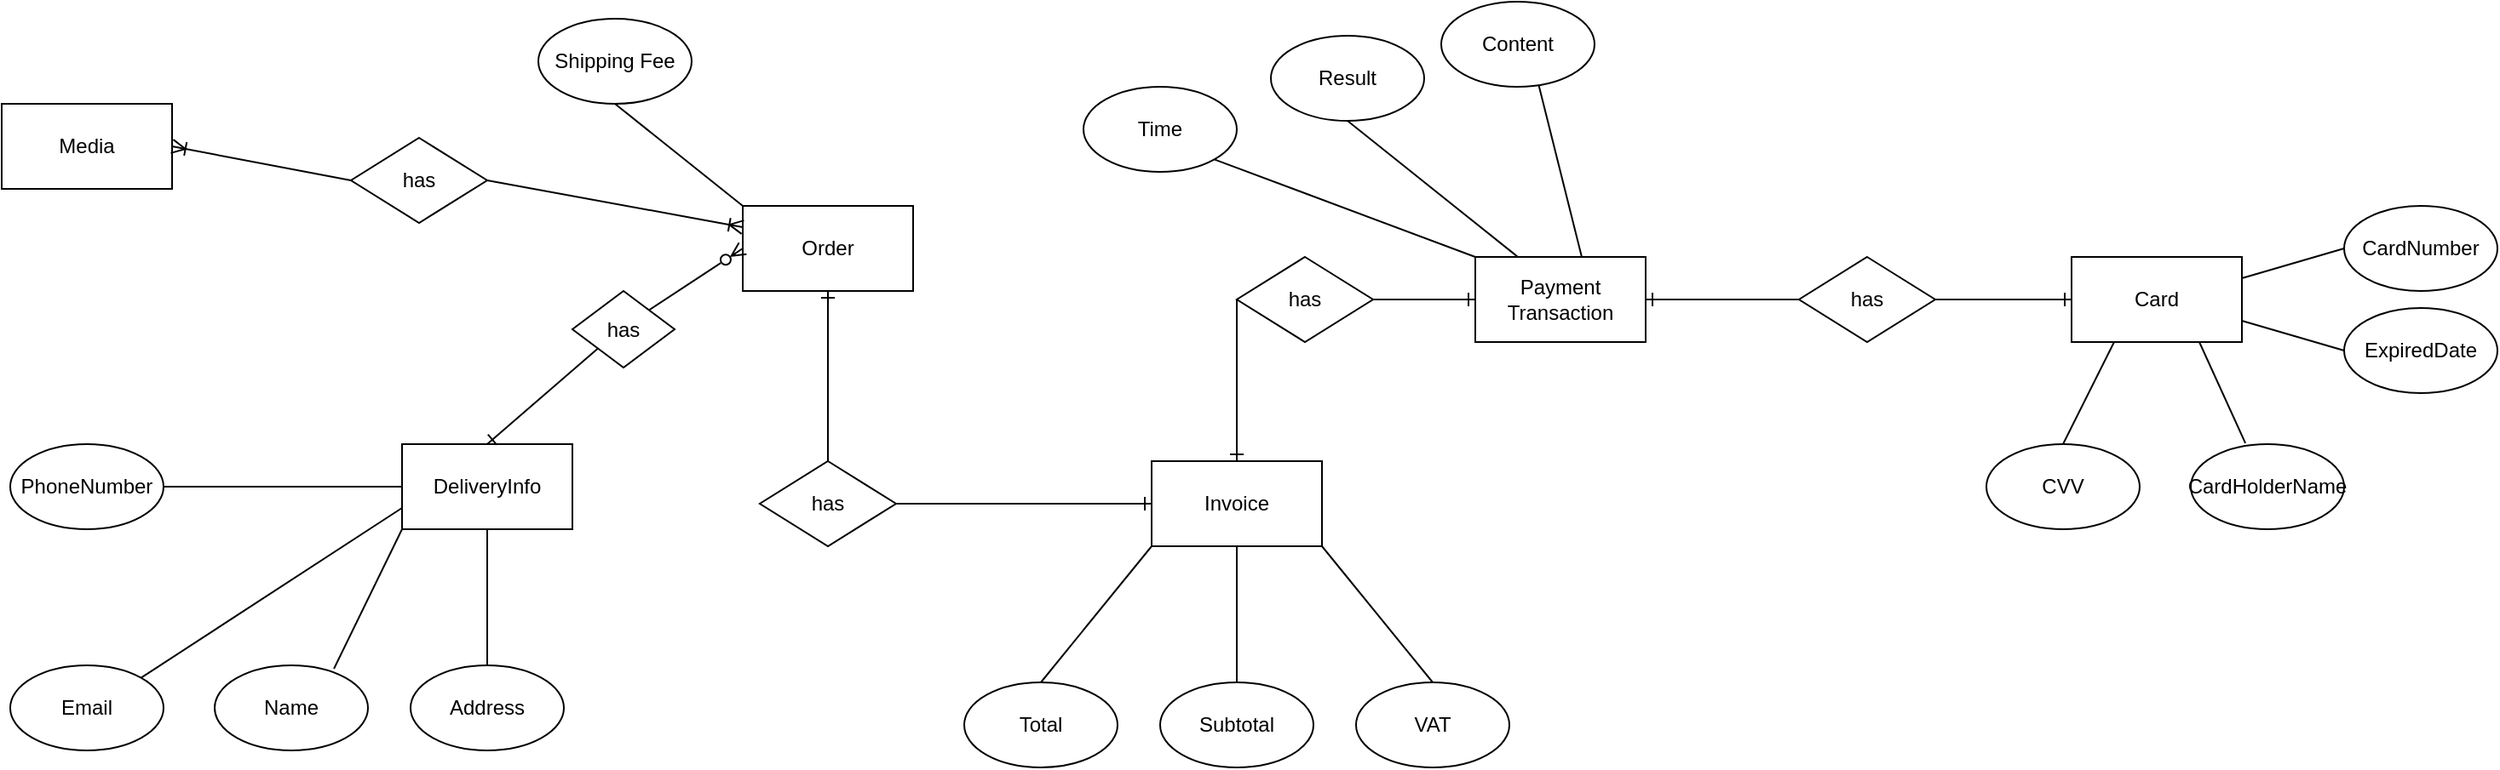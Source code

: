 <mxfile version="22.0.8" type="device">
  <diagram name="Page-1" id="XsmlOY6kR-lBpd7HdYtv">
    <mxGraphModel dx="1845" dy="612" grid="1" gridSize="10" guides="1" tooltips="1" connect="1" arrows="1" fold="1" page="1" pageScale="1" pageWidth="850" pageHeight="1100" math="0" shadow="0">
      <root>
        <mxCell id="0" />
        <mxCell id="1" parent="0" />
        <mxCell id="Cdf9Aqhl6wcaHEXVbA-i-1" value="Media" style="rounded=0;whiteSpace=wrap;html=1;" parent="1" vertex="1">
          <mxGeometry x="-200" y="160" width="100" height="50" as="geometry" />
        </mxCell>
        <mxCell id="Mia3lXKXS7-BlFBXMKsJ-3" style="rounded=0;orthogonalLoop=1;jettySize=auto;html=1;exitX=0;exitY=0;exitDx=0;exitDy=0;entryX=0.5;entryY=1;entryDx=0;entryDy=0;endArrow=none;endFill=0;" parent="1" source="Cdf9Aqhl6wcaHEXVbA-i-3" target="Mia3lXKXS7-BlFBXMKsJ-2" edge="1">
          <mxGeometry relative="1" as="geometry" />
        </mxCell>
        <mxCell id="Cdf9Aqhl6wcaHEXVbA-i-3" value="Order" style="rounded=0;whiteSpace=wrap;html=1;" parent="1" vertex="1">
          <mxGeometry x="235" y="220" width="100" height="50" as="geometry" />
        </mxCell>
        <mxCell id="Cdf9Aqhl6wcaHEXVbA-i-6" style="rounded=0;orthogonalLoop=1;jettySize=auto;html=1;exitX=0;exitY=0.5;exitDx=0;exitDy=0;entryX=1;entryY=0.5;entryDx=0;entryDy=0;endArrow=ERoneToMany;endFill=0;" parent="1" source="Cdf9Aqhl6wcaHEXVbA-i-5" target="Cdf9Aqhl6wcaHEXVbA-i-1" edge="1">
          <mxGeometry relative="1" as="geometry" />
        </mxCell>
        <mxCell id="Cdf9Aqhl6wcaHEXVbA-i-7" style="rounded=0;orthogonalLoop=1;jettySize=auto;html=1;exitX=1;exitY=0.5;exitDx=0;exitDy=0;entryX=0;entryY=0.25;entryDx=0;entryDy=0;endArrow=ERoneToMany;endFill=0;" parent="1" source="Cdf9Aqhl6wcaHEXVbA-i-5" target="Cdf9Aqhl6wcaHEXVbA-i-3" edge="1">
          <mxGeometry relative="1" as="geometry" />
        </mxCell>
        <mxCell id="Cdf9Aqhl6wcaHEXVbA-i-5" value="has" style="rhombus;whiteSpace=wrap;html=1;" parent="1" vertex="1">
          <mxGeometry x="5" y="180" width="80" height="50" as="geometry" />
        </mxCell>
        <mxCell id="Cdf9Aqhl6wcaHEXVbA-i-14" style="rounded=0;orthogonalLoop=1;jettySize=auto;html=1;exitX=0;exitY=0.75;exitDx=0;exitDy=0;entryX=1;entryY=0;entryDx=0;entryDy=0;endArrow=none;endFill=0;" parent="1" source="Cdf9Aqhl6wcaHEXVbA-i-9" target="Cdf9Aqhl6wcaHEXVbA-i-13" edge="1">
          <mxGeometry relative="1" as="geometry" />
        </mxCell>
        <mxCell id="Cdf9Aqhl6wcaHEXVbA-i-9" value="DeliveryInfo" style="rounded=0;whiteSpace=wrap;html=1;" parent="1" vertex="1">
          <mxGeometry x="35" y="360" width="100" height="50" as="geometry" />
        </mxCell>
        <mxCell id="Cdf9Aqhl6wcaHEXVbA-i-11" style="rounded=0;orthogonalLoop=1;jettySize=auto;html=1;exitX=0;exitY=1;exitDx=0;exitDy=0;entryX=0.5;entryY=0;entryDx=0;entryDy=0;endArrow=ERone;endFill=0;" parent="1" source="Cdf9Aqhl6wcaHEXVbA-i-10" target="Cdf9Aqhl6wcaHEXVbA-i-9" edge="1">
          <mxGeometry relative="1" as="geometry" />
        </mxCell>
        <mxCell id="Cdf9Aqhl6wcaHEXVbA-i-12" style="rounded=0;orthogonalLoop=1;jettySize=auto;html=1;exitX=1;exitY=0;exitDx=0;exitDy=0;entryX=0;entryY=0.5;entryDx=0;entryDy=0;endArrow=ERzeroToMany;endFill=0;" parent="1" source="Cdf9Aqhl6wcaHEXVbA-i-10" target="Cdf9Aqhl6wcaHEXVbA-i-3" edge="1">
          <mxGeometry relative="1" as="geometry" />
        </mxCell>
        <mxCell id="Cdf9Aqhl6wcaHEXVbA-i-10" value="has" style="rhombus;whiteSpace=wrap;html=1;" parent="1" vertex="1">
          <mxGeometry x="135" y="270" width="60" height="45" as="geometry" />
        </mxCell>
        <mxCell id="Cdf9Aqhl6wcaHEXVbA-i-13" value="Email" style="ellipse;whiteSpace=wrap;html=1;" parent="1" vertex="1">
          <mxGeometry x="-195" y="490" width="90" height="50" as="geometry" />
        </mxCell>
        <mxCell id="Cdf9Aqhl6wcaHEXVbA-i-16" style="rounded=0;orthogonalLoop=1;jettySize=auto;html=1;exitX=1;exitY=0.5;exitDx=0;exitDy=0;endArrow=none;endFill=0;entryX=0;entryY=0.5;entryDx=0;entryDy=0;" parent="1" source="Cdf9Aqhl6wcaHEXVbA-i-15" target="Cdf9Aqhl6wcaHEXVbA-i-9" edge="1">
          <mxGeometry relative="1" as="geometry">
            <mxPoint x="35" y="375" as="targetPoint" />
          </mxGeometry>
        </mxCell>
        <mxCell id="Cdf9Aqhl6wcaHEXVbA-i-15" value="PhoneNumber" style="ellipse;whiteSpace=wrap;html=1;" parent="1" vertex="1">
          <mxGeometry x="-195" y="360" width="90" height="50" as="geometry" />
        </mxCell>
        <mxCell id="Cdf9Aqhl6wcaHEXVbA-i-17" value="Name" style="ellipse;whiteSpace=wrap;html=1;" parent="1" vertex="1">
          <mxGeometry x="-75" y="490" width="90" height="50" as="geometry" />
        </mxCell>
        <mxCell id="Cdf9Aqhl6wcaHEXVbA-i-18" style="rounded=0;orthogonalLoop=1;jettySize=auto;html=1;exitX=0;exitY=1;exitDx=0;exitDy=0;entryX=0.778;entryY=0.04;entryDx=0;entryDy=0;entryPerimeter=0;endArrow=none;endFill=0;" parent="1" source="Cdf9Aqhl6wcaHEXVbA-i-9" target="Cdf9Aqhl6wcaHEXVbA-i-17" edge="1">
          <mxGeometry relative="1" as="geometry" />
        </mxCell>
        <mxCell id="Cdf9Aqhl6wcaHEXVbA-i-20" value="Address" style="ellipse;whiteSpace=wrap;html=1;" parent="1" vertex="1">
          <mxGeometry x="40" y="490" width="90" height="50" as="geometry" />
        </mxCell>
        <mxCell id="Cdf9Aqhl6wcaHEXVbA-i-21" style="rounded=0;orthogonalLoop=1;jettySize=auto;html=1;exitX=0.5;exitY=0;exitDx=0;exitDy=0;entryX=0.5;entryY=1;entryDx=0;entryDy=0;endArrow=none;endFill=0;" parent="1" source="Cdf9Aqhl6wcaHEXVbA-i-20" target="Cdf9Aqhl6wcaHEXVbA-i-9" edge="1">
          <mxGeometry relative="1" as="geometry" />
        </mxCell>
        <mxCell id="Mia3lXKXS7-BlFBXMKsJ-6" style="rounded=0;orthogonalLoop=1;jettySize=auto;html=1;exitX=0;exitY=1;exitDx=0;exitDy=0;entryX=0.5;entryY=0;entryDx=0;entryDy=0;endArrow=none;endFill=0;" parent="1" source="Cdf9Aqhl6wcaHEXVbA-i-22" target="Mia3lXKXS7-BlFBXMKsJ-4" edge="1">
          <mxGeometry relative="1" as="geometry" />
        </mxCell>
        <mxCell id="Cdf9Aqhl6wcaHEXVbA-i-22" value="Invoice" style="rounded=0;whiteSpace=wrap;html=1;" parent="1" vertex="1">
          <mxGeometry x="475" y="370" width="100" height="50" as="geometry" />
        </mxCell>
        <mxCell id="Cdf9Aqhl6wcaHEXVbA-i-24" style="rounded=0;orthogonalLoop=1;jettySize=auto;html=1;exitX=0.5;exitY=1;exitDx=0;exitDy=0;entryX=0.5;entryY=1;entryDx=0;entryDy=0;endArrow=ERone;endFill=0;" parent="1" source="Cdf9Aqhl6wcaHEXVbA-i-23" target="Cdf9Aqhl6wcaHEXVbA-i-3" edge="1">
          <mxGeometry relative="1" as="geometry" />
        </mxCell>
        <mxCell id="Cdf9Aqhl6wcaHEXVbA-i-25" style="rounded=0;orthogonalLoop=1;jettySize=auto;html=1;exitX=1;exitY=0.5;exitDx=0;exitDy=0;entryX=0;entryY=0.5;entryDx=0;entryDy=0;endArrow=ERone;endFill=0;" parent="1" source="Cdf9Aqhl6wcaHEXVbA-i-23" target="Cdf9Aqhl6wcaHEXVbA-i-22" edge="1">
          <mxGeometry relative="1" as="geometry" />
        </mxCell>
        <mxCell id="Cdf9Aqhl6wcaHEXVbA-i-23" value="has" style="rhombus;whiteSpace=wrap;html=1;" parent="1" vertex="1">
          <mxGeometry x="245" y="370" width="80" height="50" as="geometry" />
        </mxCell>
        <mxCell id="Cdf9Aqhl6wcaHEXVbA-i-41" style="rounded=0;orthogonalLoop=1;jettySize=auto;html=1;exitX=0.75;exitY=1;exitDx=0;exitDy=0;entryX=0.5;entryY=0;entryDx=0;entryDy=0;endArrow=none;endFill=0;" parent="1" source="Cdf9Aqhl6wcaHEXVbA-i-29" target="Cdf9Aqhl6wcaHEXVbA-i-40" edge="1">
          <mxGeometry relative="1" as="geometry" />
        </mxCell>
        <mxCell id="Cdf9Aqhl6wcaHEXVbA-i-29" value="Payment Transaction" style="rounded=0;whiteSpace=wrap;html=1;" parent="1" vertex="1">
          <mxGeometry x="665" y="250" width="100" height="50" as="geometry" />
        </mxCell>
        <mxCell id="Cdf9Aqhl6wcaHEXVbA-i-35" style="rounded=0;orthogonalLoop=1;jettySize=auto;html=1;exitX=0;exitY=0.5;exitDx=0;exitDy=0;endArrow=ERone;endFill=0;" parent="1" source="Cdf9Aqhl6wcaHEXVbA-i-30" target="Cdf9Aqhl6wcaHEXVbA-i-22" edge="1">
          <mxGeometry relative="1" as="geometry" />
        </mxCell>
        <mxCell id="Cdf9Aqhl6wcaHEXVbA-i-36" style="edgeStyle=orthogonalEdgeStyle;rounded=0;orthogonalLoop=1;jettySize=auto;html=1;entryX=0;entryY=0.5;entryDx=0;entryDy=0;endArrow=ERone;endFill=0;" parent="1" source="Cdf9Aqhl6wcaHEXVbA-i-30" target="Cdf9Aqhl6wcaHEXVbA-i-29" edge="1">
          <mxGeometry relative="1" as="geometry" />
        </mxCell>
        <mxCell id="Cdf9Aqhl6wcaHEXVbA-i-30" value="has" style="rhombus;whiteSpace=wrap;html=1;" parent="1" vertex="1">
          <mxGeometry x="525" y="250" width="80" height="50" as="geometry" />
        </mxCell>
        <mxCell id="Cdf9Aqhl6wcaHEXVbA-i-40" value="Content" style="ellipse;whiteSpace=wrap;html=1;" parent="1" vertex="1">
          <mxGeometry x="645" y="100" width="90" height="50" as="geometry" />
        </mxCell>
        <mxCell id="Cdf9Aqhl6wcaHEXVbA-i-44" value="Time" style="ellipse;whiteSpace=wrap;html=1;" parent="1" vertex="1">
          <mxGeometry x="435" y="150" width="90" height="50" as="geometry" />
        </mxCell>
        <mxCell id="Cdf9Aqhl6wcaHEXVbA-i-45" value="Result" style="ellipse;whiteSpace=wrap;html=1;" parent="1" vertex="1">
          <mxGeometry x="545" y="120" width="90" height="50" as="geometry" />
        </mxCell>
        <mxCell id="Cdf9Aqhl6wcaHEXVbA-i-46" style="rounded=0;orthogonalLoop=1;jettySize=auto;html=1;exitX=0.25;exitY=0;exitDx=0;exitDy=0;entryX=0.5;entryY=1;entryDx=0;entryDy=0;endArrow=none;endFill=0;" parent="1" source="Cdf9Aqhl6wcaHEXVbA-i-29" target="Cdf9Aqhl6wcaHEXVbA-i-45" edge="1">
          <mxGeometry relative="1" as="geometry" />
        </mxCell>
        <mxCell id="Cdf9Aqhl6wcaHEXVbA-i-47" style="rounded=0;orthogonalLoop=1;jettySize=auto;html=1;exitX=1;exitY=1;exitDx=0;exitDy=0;entryX=0;entryY=0;entryDx=0;entryDy=0;endArrow=none;endFill=0;" parent="1" source="Cdf9Aqhl6wcaHEXVbA-i-44" target="Cdf9Aqhl6wcaHEXVbA-i-29" edge="1">
          <mxGeometry relative="1" as="geometry" />
        </mxCell>
        <mxCell id="Cdf9Aqhl6wcaHEXVbA-i-55" value="Card" style="rounded=0;whiteSpace=wrap;html=1;" parent="1" vertex="1">
          <mxGeometry x="1015" y="250" width="100" height="50" as="geometry" />
        </mxCell>
        <mxCell id="Cdf9Aqhl6wcaHEXVbA-i-57" style="rounded=0;orthogonalLoop=1;jettySize=auto;html=1;exitX=0;exitY=0.5;exitDx=0;exitDy=0;entryX=1;entryY=0.5;entryDx=0;entryDy=0;endArrow=ERone;endFill=0;" parent="1" source="Cdf9Aqhl6wcaHEXVbA-i-56" target="Cdf9Aqhl6wcaHEXVbA-i-29" edge="1">
          <mxGeometry relative="1" as="geometry" />
        </mxCell>
        <mxCell id="Cdf9Aqhl6wcaHEXVbA-i-58" style="rounded=0;orthogonalLoop=1;jettySize=auto;html=1;exitX=1;exitY=0.5;exitDx=0;exitDy=0;entryX=0;entryY=0.5;entryDx=0;entryDy=0;endArrow=ERone;endFill=0;" parent="1" source="Cdf9Aqhl6wcaHEXVbA-i-56" target="Cdf9Aqhl6wcaHEXVbA-i-55" edge="1">
          <mxGeometry relative="1" as="geometry" />
        </mxCell>
        <mxCell id="Cdf9Aqhl6wcaHEXVbA-i-56" value="has" style="rhombus;whiteSpace=wrap;html=1;" parent="1" vertex="1">
          <mxGeometry x="855" y="250" width="80" height="50" as="geometry" />
        </mxCell>
        <mxCell id="Cdf9Aqhl6wcaHEXVbA-i-59" value="CardNumber" style="ellipse;whiteSpace=wrap;html=1;" parent="1" vertex="1">
          <mxGeometry x="1175" y="220" width="90" height="50" as="geometry" />
        </mxCell>
        <mxCell id="Cdf9Aqhl6wcaHEXVbA-i-60" value="ExpiredDate" style="ellipse;whiteSpace=wrap;html=1;" parent="1" vertex="1">
          <mxGeometry x="1175" y="280" width="90" height="50" as="geometry" />
        </mxCell>
        <mxCell id="Cdf9Aqhl6wcaHEXVbA-i-61" value="CardHolderName" style="ellipse;whiteSpace=wrap;html=1;" parent="1" vertex="1">
          <mxGeometry x="1085" y="360" width="90" height="50" as="geometry" />
        </mxCell>
        <mxCell id="Cdf9Aqhl6wcaHEXVbA-i-62" style="rounded=0;orthogonalLoop=1;jettySize=auto;html=1;exitX=1;exitY=0.25;exitDx=0;exitDy=0;entryX=0;entryY=0.5;entryDx=0;entryDy=0;endArrow=none;endFill=0;" parent="1" source="Cdf9Aqhl6wcaHEXVbA-i-55" target="Cdf9Aqhl6wcaHEXVbA-i-59" edge="1">
          <mxGeometry relative="1" as="geometry" />
        </mxCell>
        <mxCell id="Cdf9Aqhl6wcaHEXVbA-i-63" style="rounded=0;orthogonalLoop=1;jettySize=auto;html=1;exitX=1;exitY=0.75;exitDx=0;exitDy=0;entryX=0;entryY=0.5;entryDx=0;entryDy=0;endArrow=none;endFill=0;" parent="1" source="Cdf9Aqhl6wcaHEXVbA-i-55" target="Cdf9Aqhl6wcaHEXVbA-i-60" edge="1">
          <mxGeometry relative="1" as="geometry" />
        </mxCell>
        <mxCell id="Cdf9Aqhl6wcaHEXVbA-i-64" style="rounded=0;orthogonalLoop=1;jettySize=auto;html=1;exitX=0.75;exitY=1;exitDx=0;exitDy=0;entryX=0.356;entryY=-0.012;entryDx=0;entryDy=0;entryPerimeter=0;endArrow=none;endFill=0;" parent="1" source="Cdf9Aqhl6wcaHEXVbA-i-55" target="Cdf9Aqhl6wcaHEXVbA-i-61" edge="1">
          <mxGeometry relative="1" as="geometry" />
        </mxCell>
        <mxCell id="Cdf9Aqhl6wcaHEXVbA-i-65" value="CVV" style="ellipse;whiteSpace=wrap;html=1;" parent="1" vertex="1">
          <mxGeometry x="965" y="360" width="90" height="50" as="geometry" />
        </mxCell>
        <mxCell id="Cdf9Aqhl6wcaHEXVbA-i-66" style="rounded=0;orthogonalLoop=1;jettySize=auto;html=1;exitX=0.25;exitY=1;exitDx=0;exitDy=0;entryX=0.5;entryY=0;entryDx=0;entryDy=0;endArrow=none;endFill=0;" parent="1" source="Cdf9Aqhl6wcaHEXVbA-i-55" target="Cdf9Aqhl6wcaHEXVbA-i-65" edge="1">
          <mxGeometry relative="1" as="geometry" />
        </mxCell>
        <mxCell id="Mia3lXKXS7-BlFBXMKsJ-2" value="Shipping Fee" style="ellipse;whiteSpace=wrap;html=1;" parent="1" vertex="1">
          <mxGeometry x="115" y="110" width="90" height="50" as="geometry" />
        </mxCell>
        <mxCell id="Mia3lXKXS7-BlFBXMKsJ-4" value="Total" style="ellipse;whiteSpace=wrap;html=1;" parent="1" vertex="1">
          <mxGeometry x="365" y="500" width="90" height="50" as="geometry" />
        </mxCell>
        <mxCell id="EZcsUwIyI5bGRL7Xxgu5-3" style="rounded=0;orthogonalLoop=1;jettySize=auto;html=1;exitX=0.5;exitY=0;exitDx=0;exitDy=0;entryX=0.5;entryY=1;entryDx=0;entryDy=0;endArrow=none;endFill=0;" edge="1" parent="1" source="EZcsUwIyI5bGRL7Xxgu5-2" target="Cdf9Aqhl6wcaHEXVbA-i-22">
          <mxGeometry relative="1" as="geometry" />
        </mxCell>
        <mxCell id="EZcsUwIyI5bGRL7Xxgu5-2" value="Subtotal" style="ellipse;whiteSpace=wrap;html=1;" vertex="1" parent="1">
          <mxGeometry x="480" y="500" width="90" height="50" as="geometry" />
        </mxCell>
        <mxCell id="EZcsUwIyI5bGRL7Xxgu5-5" style="rounded=0;orthogonalLoop=1;jettySize=auto;html=1;exitX=0.5;exitY=0;exitDx=0;exitDy=0;entryX=1;entryY=1;entryDx=0;entryDy=0;endArrow=none;endFill=0;" edge="1" parent="1" source="EZcsUwIyI5bGRL7Xxgu5-4" target="Cdf9Aqhl6wcaHEXVbA-i-22">
          <mxGeometry relative="1" as="geometry" />
        </mxCell>
        <mxCell id="EZcsUwIyI5bGRL7Xxgu5-4" value="VAT" style="ellipse;whiteSpace=wrap;html=1;" vertex="1" parent="1">
          <mxGeometry x="595" y="500" width="90" height="50" as="geometry" />
        </mxCell>
      </root>
    </mxGraphModel>
  </diagram>
</mxfile>
